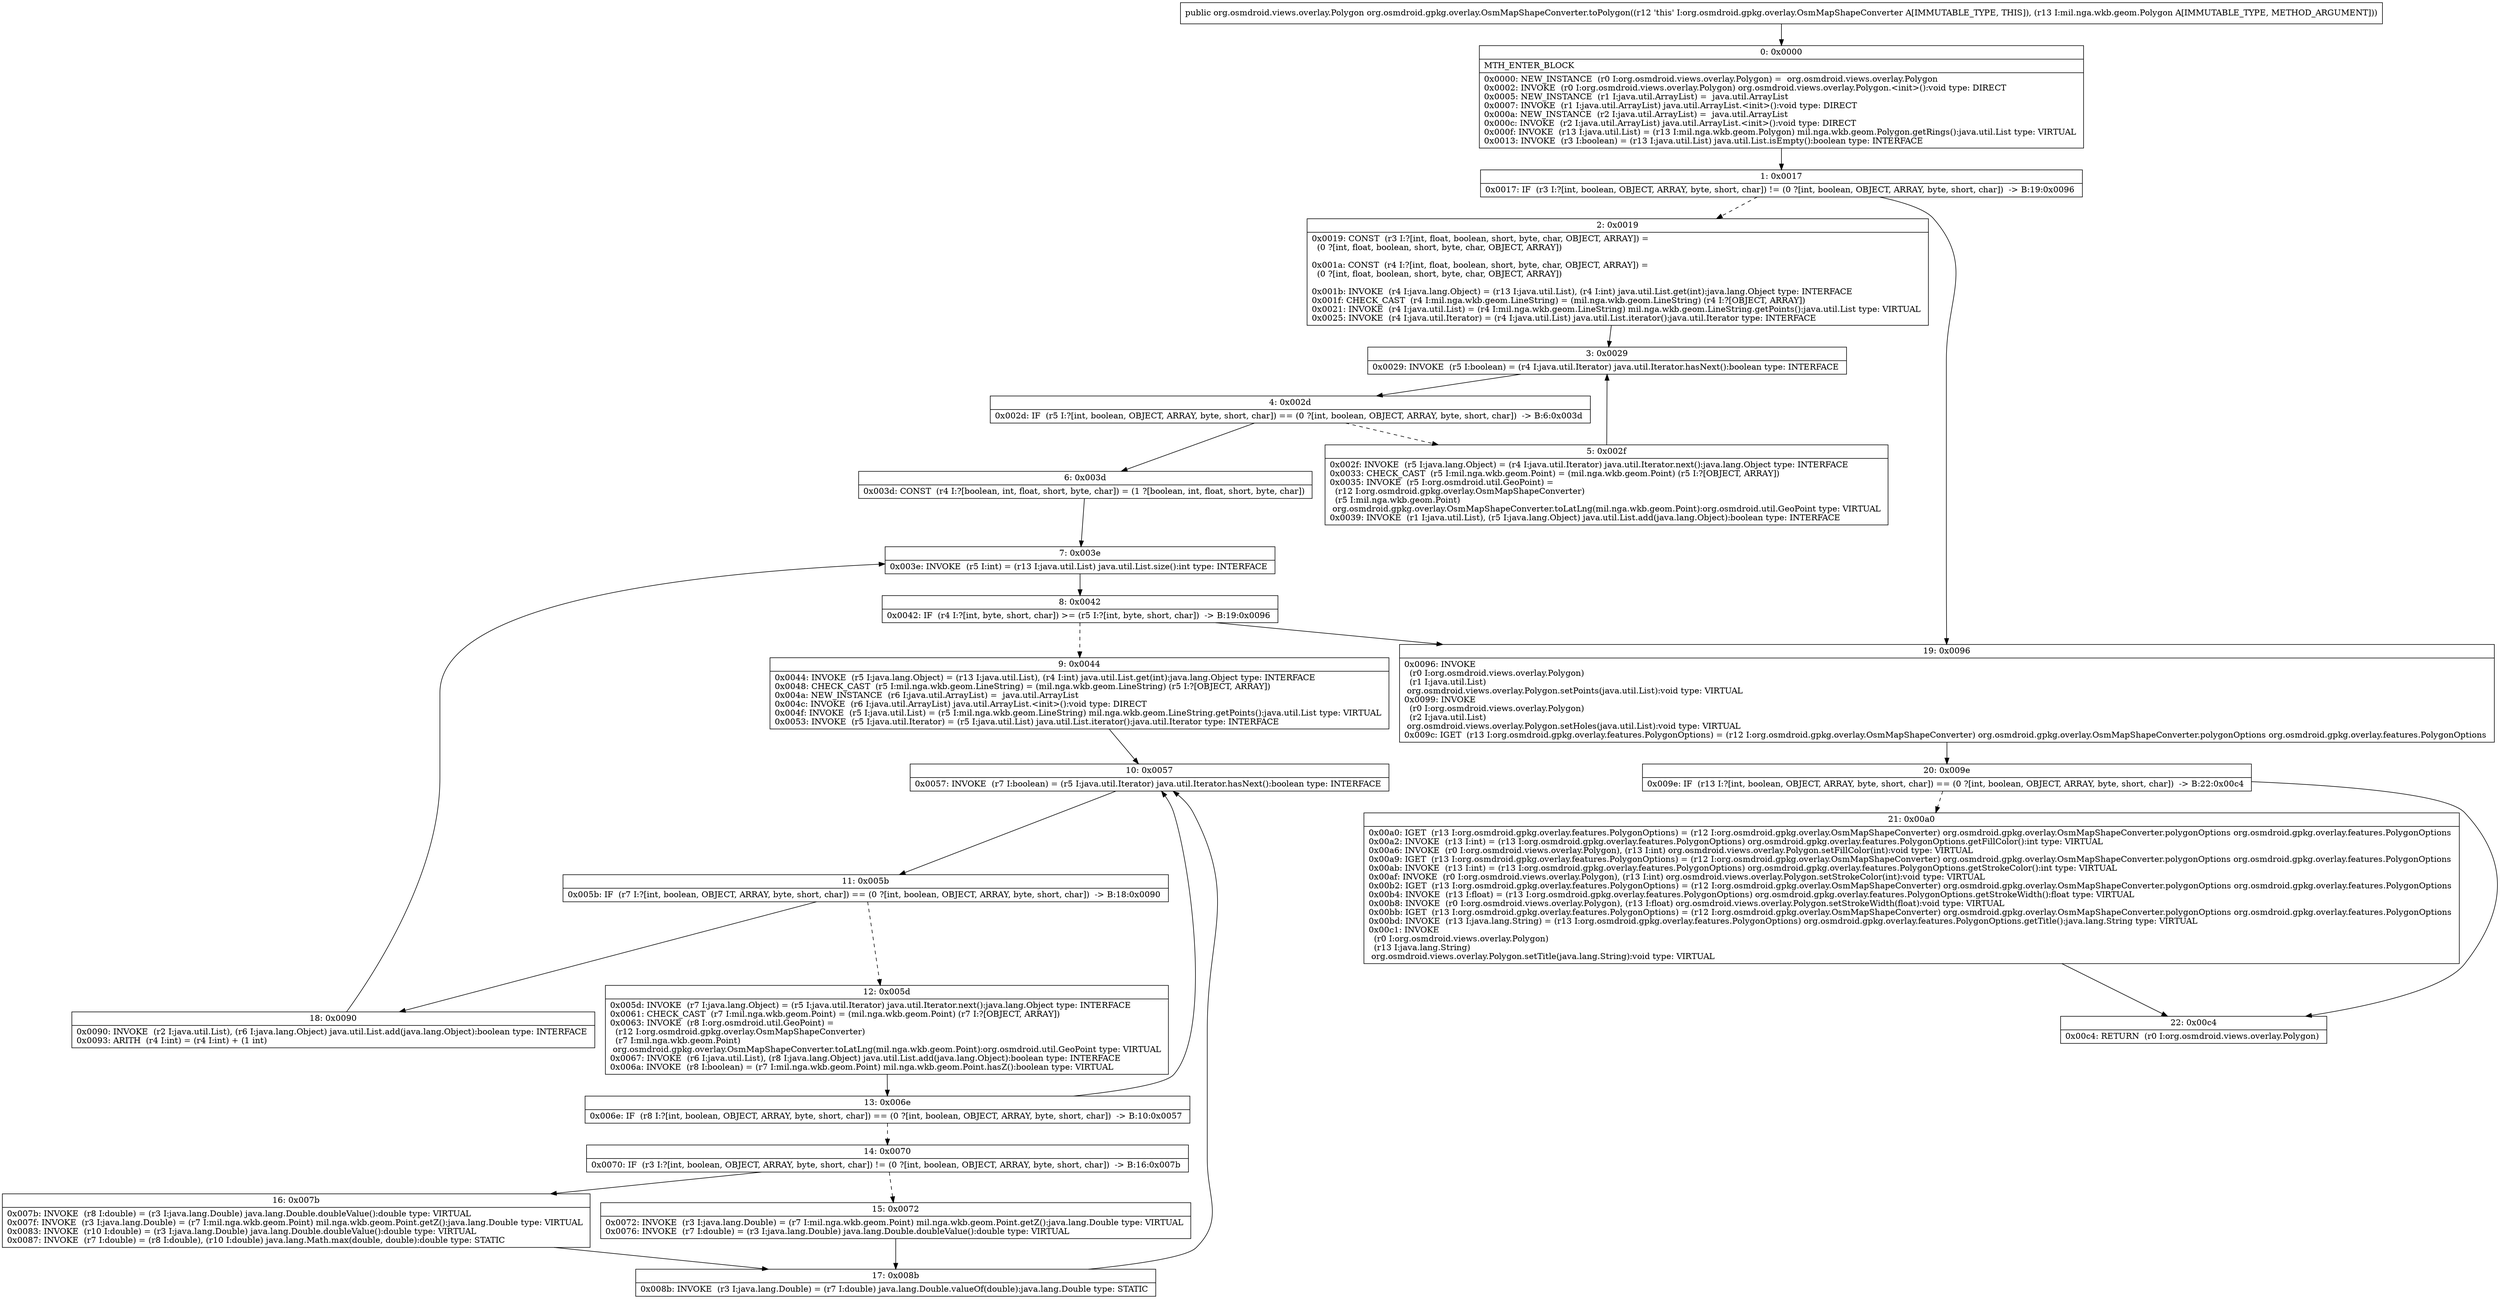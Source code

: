 digraph "CFG fororg.osmdroid.gpkg.overlay.OsmMapShapeConverter.toPolygon(Lmil\/nga\/wkb\/geom\/Polygon;)Lorg\/osmdroid\/views\/overlay\/Polygon;" {
Node_0 [shape=record,label="{0\:\ 0x0000|MTH_ENTER_BLOCK\l|0x0000: NEW_INSTANCE  (r0 I:org.osmdroid.views.overlay.Polygon) =  org.osmdroid.views.overlay.Polygon \l0x0002: INVOKE  (r0 I:org.osmdroid.views.overlay.Polygon) org.osmdroid.views.overlay.Polygon.\<init\>():void type: DIRECT \l0x0005: NEW_INSTANCE  (r1 I:java.util.ArrayList) =  java.util.ArrayList \l0x0007: INVOKE  (r1 I:java.util.ArrayList) java.util.ArrayList.\<init\>():void type: DIRECT \l0x000a: NEW_INSTANCE  (r2 I:java.util.ArrayList) =  java.util.ArrayList \l0x000c: INVOKE  (r2 I:java.util.ArrayList) java.util.ArrayList.\<init\>():void type: DIRECT \l0x000f: INVOKE  (r13 I:java.util.List) = (r13 I:mil.nga.wkb.geom.Polygon) mil.nga.wkb.geom.Polygon.getRings():java.util.List type: VIRTUAL \l0x0013: INVOKE  (r3 I:boolean) = (r13 I:java.util.List) java.util.List.isEmpty():boolean type: INTERFACE \l}"];
Node_1 [shape=record,label="{1\:\ 0x0017|0x0017: IF  (r3 I:?[int, boolean, OBJECT, ARRAY, byte, short, char]) != (0 ?[int, boolean, OBJECT, ARRAY, byte, short, char])  \-\> B:19:0x0096 \l}"];
Node_2 [shape=record,label="{2\:\ 0x0019|0x0019: CONST  (r3 I:?[int, float, boolean, short, byte, char, OBJECT, ARRAY]) = \l  (0 ?[int, float, boolean, short, byte, char, OBJECT, ARRAY])\l \l0x001a: CONST  (r4 I:?[int, float, boolean, short, byte, char, OBJECT, ARRAY]) = \l  (0 ?[int, float, boolean, short, byte, char, OBJECT, ARRAY])\l \l0x001b: INVOKE  (r4 I:java.lang.Object) = (r13 I:java.util.List), (r4 I:int) java.util.List.get(int):java.lang.Object type: INTERFACE \l0x001f: CHECK_CAST  (r4 I:mil.nga.wkb.geom.LineString) = (mil.nga.wkb.geom.LineString) (r4 I:?[OBJECT, ARRAY]) \l0x0021: INVOKE  (r4 I:java.util.List) = (r4 I:mil.nga.wkb.geom.LineString) mil.nga.wkb.geom.LineString.getPoints():java.util.List type: VIRTUAL \l0x0025: INVOKE  (r4 I:java.util.Iterator) = (r4 I:java.util.List) java.util.List.iterator():java.util.Iterator type: INTERFACE \l}"];
Node_3 [shape=record,label="{3\:\ 0x0029|0x0029: INVOKE  (r5 I:boolean) = (r4 I:java.util.Iterator) java.util.Iterator.hasNext():boolean type: INTERFACE \l}"];
Node_4 [shape=record,label="{4\:\ 0x002d|0x002d: IF  (r5 I:?[int, boolean, OBJECT, ARRAY, byte, short, char]) == (0 ?[int, boolean, OBJECT, ARRAY, byte, short, char])  \-\> B:6:0x003d \l}"];
Node_5 [shape=record,label="{5\:\ 0x002f|0x002f: INVOKE  (r5 I:java.lang.Object) = (r4 I:java.util.Iterator) java.util.Iterator.next():java.lang.Object type: INTERFACE \l0x0033: CHECK_CAST  (r5 I:mil.nga.wkb.geom.Point) = (mil.nga.wkb.geom.Point) (r5 I:?[OBJECT, ARRAY]) \l0x0035: INVOKE  (r5 I:org.osmdroid.util.GeoPoint) = \l  (r12 I:org.osmdroid.gpkg.overlay.OsmMapShapeConverter)\l  (r5 I:mil.nga.wkb.geom.Point)\l org.osmdroid.gpkg.overlay.OsmMapShapeConverter.toLatLng(mil.nga.wkb.geom.Point):org.osmdroid.util.GeoPoint type: VIRTUAL \l0x0039: INVOKE  (r1 I:java.util.List), (r5 I:java.lang.Object) java.util.List.add(java.lang.Object):boolean type: INTERFACE \l}"];
Node_6 [shape=record,label="{6\:\ 0x003d|0x003d: CONST  (r4 I:?[boolean, int, float, short, byte, char]) = (1 ?[boolean, int, float, short, byte, char]) \l}"];
Node_7 [shape=record,label="{7\:\ 0x003e|0x003e: INVOKE  (r5 I:int) = (r13 I:java.util.List) java.util.List.size():int type: INTERFACE \l}"];
Node_8 [shape=record,label="{8\:\ 0x0042|0x0042: IF  (r4 I:?[int, byte, short, char]) \>= (r5 I:?[int, byte, short, char])  \-\> B:19:0x0096 \l}"];
Node_9 [shape=record,label="{9\:\ 0x0044|0x0044: INVOKE  (r5 I:java.lang.Object) = (r13 I:java.util.List), (r4 I:int) java.util.List.get(int):java.lang.Object type: INTERFACE \l0x0048: CHECK_CAST  (r5 I:mil.nga.wkb.geom.LineString) = (mil.nga.wkb.geom.LineString) (r5 I:?[OBJECT, ARRAY]) \l0x004a: NEW_INSTANCE  (r6 I:java.util.ArrayList) =  java.util.ArrayList \l0x004c: INVOKE  (r6 I:java.util.ArrayList) java.util.ArrayList.\<init\>():void type: DIRECT \l0x004f: INVOKE  (r5 I:java.util.List) = (r5 I:mil.nga.wkb.geom.LineString) mil.nga.wkb.geom.LineString.getPoints():java.util.List type: VIRTUAL \l0x0053: INVOKE  (r5 I:java.util.Iterator) = (r5 I:java.util.List) java.util.List.iterator():java.util.Iterator type: INTERFACE \l}"];
Node_10 [shape=record,label="{10\:\ 0x0057|0x0057: INVOKE  (r7 I:boolean) = (r5 I:java.util.Iterator) java.util.Iterator.hasNext():boolean type: INTERFACE \l}"];
Node_11 [shape=record,label="{11\:\ 0x005b|0x005b: IF  (r7 I:?[int, boolean, OBJECT, ARRAY, byte, short, char]) == (0 ?[int, boolean, OBJECT, ARRAY, byte, short, char])  \-\> B:18:0x0090 \l}"];
Node_12 [shape=record,label="{12\:\ 0x005d|0x005d: INVOKE  (r7 I:java.lang.Object) = (r5 I:java.util.Iterator) java.util.Iterator.next():java.lang.Object type: INTERFACE \l0x0061: CHECK_CAST  (r7 I:mil.nga.wkb.geom.Point) = (mil.nga.wkb.geom.Point) (r7 I:?[OBJECT, ARRAY]) \l0x0063: INVOKE  (r8 I:org.osmdroid.util.GeoPoint) = \l  (r12 I:org.osmdroid.gpkg.overlay.OsmMapShapeConverter)\l  (r7 I:mil.nga.wkb.geom.Point)\l org.osmdroid.gpkg.overlay.OsmMapShapeConverter.toLatLng(mil.nga.wkb.geom.Point):org.osmdroid.util.GeoPoint type: VIRTUAL \l0x0067: INVOKE  (r6 I:java.util.List), (r8 I:java.lang.Object) java.util.List.add(java.lang.Object):boolean type: INTERFACE \l0x006a: INVOKE  (r8 I:boolean) = (r7 I:mil.nga.wkb.geom.Point) mil.nga.wkb.geom.Point.hasZ():boolean type: VIRTUAL \l}"];
Node_13 [shape=record,label="{13\:\ 0x006e|0x006e: IF  (r8 I:?[int, boolean, OBJECT, ARRAY, byte, short, char]) == (0 ?[int, boolean, OBJECT, ARRAY, byte, short, char])  \-\> B:10:0x0057 \l}"];
Node_14 [shape=record,label="{14\:\ 0x0070|0x0070: IF  (r3 I:?[int, boolean, OBJECT, ARRAY, byte, short, char]) != (0 ?[int, boolean, OBJECT, ARRAY, byte, short, char])  \-\> B:16:0x007b \l}"];
Node_15 [shape=record,label="{15\:\ 0x0072|0x0072: INVOKE  (r3 I:java.lang.Double) = (r7 I:mil.nga.wkb.geom.Point) mil.nga.wkb.geom.Point.getZ():java.lang.Double type: VIRTUAL \l0x0076: INVOKE  (r7 I:double) = (r3 I:java.lang.Double) java.lang.Double.doubleValue():double type: VIRTUAL \l}"];
Node_16 [shape=record,label="{16\:\ 0x007b|0x007b: INVOKE  (r8 I:double) = (r3 I:java.lang.Double) java.lang.Double.doubleValue():double type: VIRTUAL \l0x007f: INVOKE  (r3 I:java.lang.Double) = (r7 I:mil.nga.wkb.geom.Point) mil.nga.wkb.geom.Point.getZ():java.lang.Double type: VIRTUAL \l0x0083: INVOKE  (r10 I:double) = (r3 I:java.lang.Double) java.lang.Double.doubleValue():double type: VIRTUAL \l0x0087: INVOKE  (r7 I:double) = (r8 I:double), (r10 I:double) java.lang.Math.max(double, double):double type: STATIC \l}"];
Node_17 [shape=record,label="{17\:\ 0x008b|0x008b: INVOKE  (r3 I:java.lang.Double) = (r7 I:double) java.lang.Double.valueOf(double):java.lang.Double type: STATIC \l}"];
Node_18 [shape=record,label="{18\:\ 0x0090|0x0090: INVOKE  (r2 I:java.util.List), (r6 I:java.lang.Object) java.util.List.add(java.lang.Object):boolean type: INTERFACE \l0x0093: ARITH  (r4 I:int) = (r4 I:int) + (1 int) \l}"];
Node_19 [shape=record,label="{19\:\ 0x0096|0x0096: INVOKE  \l  (r0 I:org.osmdroid.views.overlay.Polygon)\l  (r1 I:java.util.List)\l org.osmdroid.views.overlay.Polygon.setPoints(java.util.List):void type: VIRTUAL \l0x0099: INVOKE  \l  (r0 I:org.osmdroid.views.overlay.Polygon)\l  (r2 I:java.util.List)\l org.osmdroid.views.overlay.Polygon.setHoles(java.util.List):void type: VIRTUAL \l0x009c: IGET  (r13 I:org.osmdroid.gpkg.overlay.features.PolygonOptions) = (r12 I:org.osmdroid.gpkg.overlay.OsmMapShapeConverter) org.osmdroid.gpkg.overlay.OsmMapShapeConverter.polygonOptions org.osmdroid.gpkg.overlay.features.PolygonOptions \l}"];
Node_20 [shape=record,label="{20\:\ 0x009e|0x009e: IF  (r13 I:?[int, boolean, OBJECT, ARRAY, byte, short, char]) == (0 ?[int, boolean, OBJECT, ARRAY, byte, short, char])  \-\> B:22:0x00c4 \l}"];
Node_21 [shape=record,label="{21\:\ 0x00a0|0x00a0: IGET  (r13 I:org.osmdroid.gpkg.overlay.features.PolygonOptions) = (r12 I:org.osmdroid.gpkg.overlay.OsmMapShapeConverter) org.osmdroid.gpkg.overlay.OsmMapShapeConverter.polygonOptions org.osmdroid.gpkg.overlay.features.PolygonOptions \l0x00a2: INVOKE  (r13 I:int) = (r13 I:org.osmdroid.gpkg.overlay.features.PolygonOptions) org.osmdroid.gpkg.overlay.features.PolygonOptions.getFillColor():int type: VIRTUAL \l0x00a6: INVOKE  (r0 I:org.osmdroid.views.overlay.Polygon), (r13 I:int) org.osmdroid.views.overlay.Polygon.setFillColor(int):void type: VIRTUAL \l0x00a9: IGET  (r13 I:org.osmdroid.gpkg.overlay.features.PolygonOptions) = (r12 I:org.osmdroid.gpkg.overlay.OsmMapShapeConverter) org.osmdroid.gpkg.overlay.OsmMapShapeConverter.polygonOptions org.osmdroid.gpkg.overlay.features.PolygonOptions \l0x00ab: INVOKE  (r13 I:int) = (r13 I:org.osmdroid.gpkg.overlay.features.PolygonOptions) org.osmdroid.gpkg.overlay.features.PolygonOptions.getStrokeColor():int type: VIRTUAL \l0x00af: INVOKE  (r0 I:org.osmdroid.views.overlay.Polygon), (r13 I:int) org.osmdroid.views.overlay.Polygon.setStrokeColor(int):void type: VIRTUAL \l0x00b2: IGET  (r13 I:org.osmdroid.gpkg.overlay.features.PolygonOptions) = (r12 I:org.osmdroid.gpkg.overlay.OsmMapShapeConverter) org.osmdroid.gpkg.overlay.OsmMapShapeConverter.polygonOptions org.osmdroid.gpkg.overlay.features.PolygonOptions \l0x00b4: INVOKE  (r13 I:float) = (r13 I:org.osmdroid.gpkg.overlay.features.PolygonOptions) org.osmdroid.gpkg.overlay.features.PolygonOptions.getStrokeWidth():float type: VIRTUAL \l0x00b8: INVOKE  (r0 I:org.osmdroid.views.overlay.Polygon), (r13 I:float) org.osmdroid.views.overlay.Polygon.setStrokeWidth(float):void type: VIRTUAL \l0x00bb: IGET  (r13 I:org.osmdroid.gpkg.overlay.features.PolygonOptions) = (r12 I:org.osmdroid.gpkg.overlay.OsmMapShapeConverter) org.osmdroid.gpkg.overlay.OsmMapShapeConverter.polygonOptions org.osmdroid.gpkg.overlay.features.PolygonOptions \l0x00bd: INVOKE  (r13 I:java.lang.String) = (r13 I:org.osmdroid.gpkg.overlay.features.PolygonOptions) org.osmdroid.gpkg.overlay.features.PolygonOptions.getTitle():java.lang.String type: VIRTUAL \l0x00c1: INVOKE  \l  (r0 I:org.osmdroid.views.overlay.Polygon)\l  (r13 I:java.lang.String)\l org.osmdroid.views.overlay.Polygon.setTitle(java.lang.String):void type: VIRTUAL \l}"];
Node_22 [shape=record,label="{22\:\ 0x00c4|0x00c4: RETURN  (r0 I:org.osmdroid.views.overlay.Polygon) \l}"];
MethodNode[shape=record,label="{public org.osmdroid.views.overlay.Polygon org.osmdroid.gpkg.overlay.OsmMapShapeConverter.toPolygon((r12 'this' I:org.osmdroid.gpkg.overlay.OsmMapShapeConverter A[IMMUTABLE_TYPE, THIS]), (r13 I:mil.nga.wkb.geom.Polygon A[IMMUTABLE_TYPE, METHOD_ARGUMENT])) }"];
MethodNode -> Node_0;
Node_0 -> Node_1;
Node_1 -> Node_2[style=dashed];
Node_1 -> Node_19;
Node_2 -> Node_3;
Node_3 -> Node_4;
Node_4 -> Node_5[style=dashed];
Node_4 -> Node_6;
Node_5 -> Node_3;
Node_6 -> Node_7;
Node_7 -> Node_8;
Node_8 -> Node_9[style=dashed];
Node_8 -> Node_19;
Node_9 -> Node_10;
Node_10 -> Node_11;
Node_11 -> Node_12[style=dashed];
Node_11 -> Node_18;
Node_12 -> Node_13;
Node_13 -> Node_10;
Node_13 -> Node_14[style=dashed];
Node_14 -> Node_15[style=dashed];
Node_14 -> Node_16;
Node_15 -> Node_17;
Node_16 -> Node_17;
Node_17 -> Node_10;
Node_18 -> Node_7;
Node_19 -> Node_20;
Node_20 -> Node_21[style=dashed];
Node_20 -> Node_22;
Node_21 -> Node_22;
}

